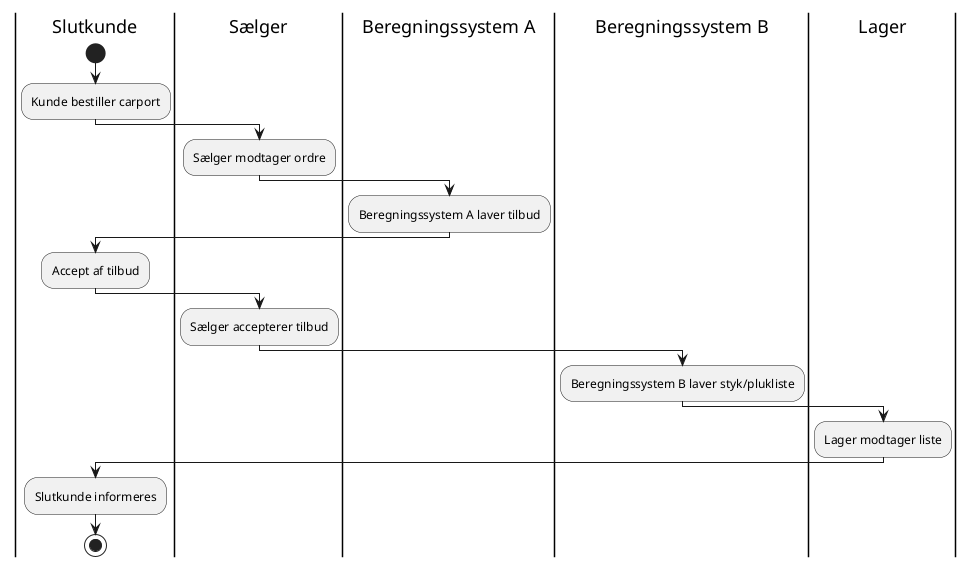 @startuml
|Slutkunde|
start
:Kunde bestiller carport;

|Sælger|
:Sælger modtager ordre;

|Beregningssystem A|
:Beregningssystem A laver tilbud;

|Slutkunde|
:Accept af tilbud;

|Sælger|
:Sælger accepterer tilbud;

|Beregningssystem B|
:Beregningssystem B laver styk/plukliste;

|Lager|
:Lager modtager liste;

|Slutkunde|
:Slutkunde informeres;

stop
@enduml
